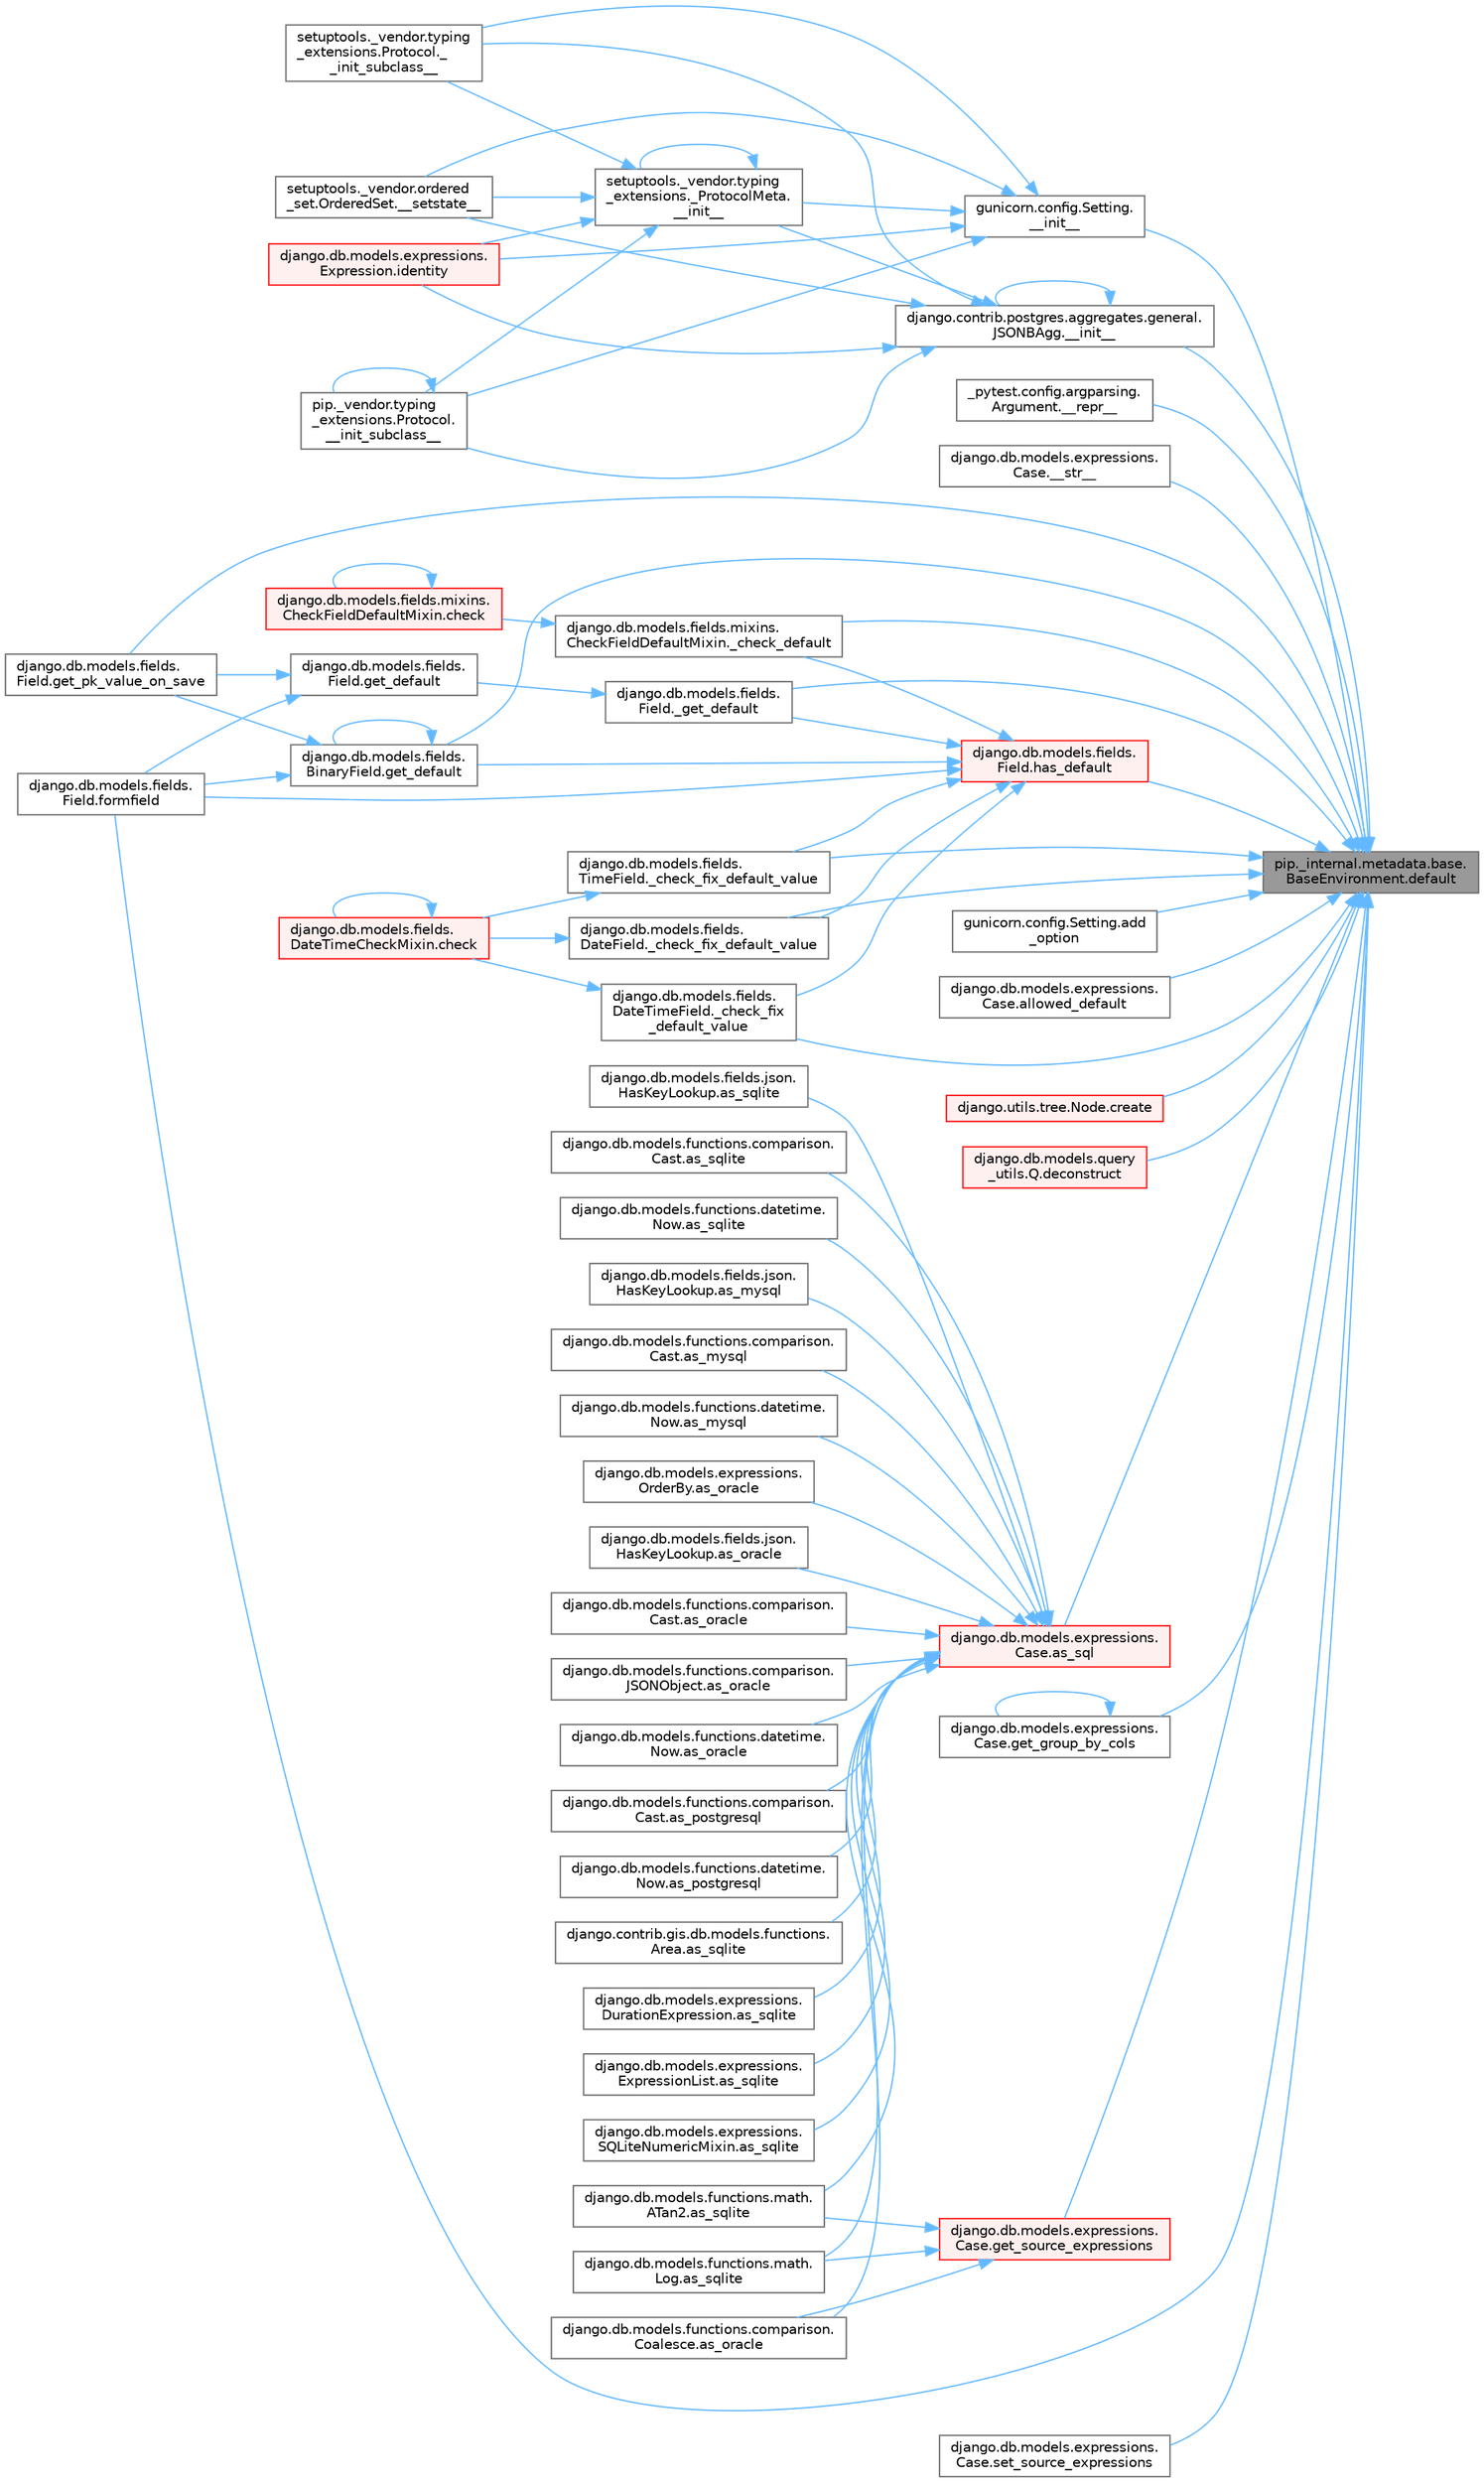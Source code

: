 digraph "pip._internal.metadata.base.BaseEnvironment.default"
{
 // LATEX_PDF_SIZE
  bgcolor="transparent";
  edge [fontname=Helvetica,fontsize=10,labelfontname=Helvetica,labelfontsize=10];
  node [fontname=Helvetica,fontsize=10,shape=box,height=0.2,width=0.4];
  rankdir="RL";
  Node1 [id="Node000001",label="pip._internal.metadata.base.\lBaseEnvironment.default",height=0.2,width=0.4,color="gray40", fillcolor="grey60", style="filled", fontcolor="black",tooltip=" "];
  Node1 -> Node2 [id="edge1_Node000001_Node000002",dir="back",color="steelblue1",style="solid",tooltip=" "];
  Node2 [id="Node000002",label="django.contrib.postgres.aggregates.general.\lJSONBAgg.__init__",height=0.2,width=0.4,color="grey40", fillcolor="white", style="filled",URL="$classdjango_1_1contrib_1_1postgres_1_1aggregates_1_1general_1_1_j_s_o_n_b_agg.html#aa39cd664a8b14d90239be69e6599fd7f",tooltip=" "];
  Node2 -> Node2 [id="edge2_Node000002_Node000002",dir="back",color="steelblue1",style="solid",tooltip=" "];
  Node2 -> Node3 [id="edge3_Node000002_Node000003",dir="back",color="steelblue1",style="solid",tooltip=" "];
  Node3 [id="Node000003",label="setuptools._vendor.typing\l_extensions._ProtocolMeta.\l__init__",height=0.2,width=0.4,color="grey40", fillcolor="white", style="filled",URL="$classsetuptools_1_1__vendor_1_1typing__extensions_1_1___protocol_meta.html#a7bbaff8ac6d19534b46bca363ee0b43a",tooltip=" "];
  Node3 -> Node3 [id="edge4_Node000003_Node000003",dir="back",color="steelblue1",style="solid",tooltip=" "];
  Node3 -> Node4 [id="edge5_Node000003_Node000004",dir="back",color="steelblue1",style="solid",tooltip=" "];
  Node4 [id="Node000004",label="pip._vendor.typing\l_extensions.Protocol.\l__init_subclass__",height=0.2,width=0.4,color="grey40", fillcolor="white", style="filled",URL="$classpip_1_1__vendor_1_1typing__extensions_1_1_protocol.html#a2916efc86cebb8aba6deb7fd30b33988",tooltip=" "];
  Node4 -> Node4 [id="edge6_Node000004_Node000004",dir="back",color="steelblue1",style="solid",tooltip=" "];
  Node3 -> Node5 [id="edge7_Node000003_Node000005",dir="back",color="steelblue1",style="solid",tooltip=" "];
  Node5 [id="Node000005",label="setuptools._vendor.typing\l_extensions.Protocol._\l_init_subclass__",height=0.2,width=0.4,color="grey40", fillcolor="white", style="filled",URL="$classsetuptools_1_1__vendor_1_1typing__extensions_1_1_protocol.html#ac6cbebc092a4724ab3704c5334059874",tooltip=" "];
  Node3 -> Node6 [id="edge8_Node000003_Node000006",dir="back",color="steelblue1",style="solid",tooltip=" "];
  Node6 [id="Node000006",label="setuptools._vendor.ordered\l_set.OrderedSet.__setstate__",height=0.2,width=0.4,color="grey40", fillcolor="white", style="filled",URL="$classsetuptools_1_1__vendor_1_1ordered__set_1_1_ordered_set.html#aa7f7de9d987829525d06db565fe1b4a1",tooltip=" "];
  Node3 -> Node7 [id="edge9_Node000003_Node000007",dir="back",color="steelblue1",style="solid",tooltip=" "];
  Node7 [id="Node000007",label="django.db.models.expressions.\lExpression.identity",height=0.2,width=0.4,color="red", fillcolor="#FFF0F0", style="filled",URL="$classdjango_1_1db_1_1models_1_1expressions_1_1_expression.html#a10048810b5eb8641acf3bc150731b925",tooltip=" "];
  Node2 -> Node4 [id="edge10_Node000002_Node000004",dir="back",color="steelblue1",style="solid",tooltip=" "];
  Node2 -> Node5 [id="edge11_Node000002_Node000005",dir="back",color="steelblue1",style="solid",tooltip=" "];
  Node2 -> Node6 [id="edge12_Node000002_Node000006",dir="back",color="steelblue1",style="solid",tooltip=" "];
  Node2 -> Node7 [id="edge13_Node000002_Node000007",dir="back",color="steelblue1",style="solid",tooltip=" "];
  Node1 -> Node34 [id="edge14_Node000001_Node000034",dir="back",color="steelblue1",style="solid",tooltip=" "];
  Node34 [id="Node000034",label="gunicorn.config.Setting.\l__init__",height=0.2,width=0.4,color="grey40", fillcolor="white", style="filled",URL="$classgunicorn_1_1config_1_1_setting.html#aca1cb2d38bdd9b92194f85913daaaa53",tooltip=" "];
  Node34 -> Node3 [id="edge15_Node000034_Node000003",dir="back",color="steelblue1",style="solid",tooltip=" "];
  Node34 -> Node4 [id="edge16_Node000034_Node000004",dir="back",color="steelblue1",style="solid",tooltip=" "];
  Node34 -> Node5 [id="edge17_Node000034_Node000005",dir="back",color="steelblue1",style="solid",tooltip=" "];
  Node34 -> Node6 [id="edge18_Node000034_Node000006",dir="back",color="steelblue1",style="solid",tooltip=" "];
  Node34 -> Node7 [id="edge19_Node000034_Node000007",dir="back",color="steelblue1",style="solid",tooltip=" "];
  Node1 -> Node35 [id="edge20_Node000001_Node000035",dir="back",color="steelblue1",style="solid",tooltip=" "];
  Node35 [id="Node000035",label="_pytest.config.argparsing.\lArgument.__repr__",height=0.2,width=0.4,color="grey40", fillcolor="white", style="filled",URL="$class__pytest_1_1config_1_1argparsing_1_1_argument.html#ae1d42948166a54f96dd47ac023b5ba1c",tooltip=" "];
  Node1 -> Node36 [id="edge21_Node000001_Node000036",dir="back",color="steelblue1",style="solid",tooltip=" "];
  Node36 [id="Node000036",label="django.db.models.expressions.\lCase.__str__",height=0.2,width=0.4,color="grey40", fillcolor="white", style="filled",URL="$classdjango_1_1db_1_1models_1_1expressions_1_1_case.html#a397d690177fcfa1a0aedf652751d2efb",tooltip=" "];
  Node1 -> Node37 [id="edge22_Node000001_Node000037",dir="back",color="steelblue1",style="solid",tooltip=" "];
  Node37 [id="Node000037",label="django.db.models.fields.mixins.\lCheckFieldDefaultMixin._check_default",height=0.2,width=0.4,color="grey40", fillcolor="white", style="filled",URL="$classdjango_1_1db_1_1models_1_1fields_1_1mixins_1_1_check_field_default_mixin.html#a889fcb2e55c90bbac69603978ed5e2fd",tooltip=" "];
  Node37 -> Node38 [id="edge23_Node000037_Node000038",dir="back",color="steelblue1",style="solid",tooltip=" "];
  Node38 [id="Node000038",label="django.db.models.fields.mixins.\lCheckFieldDefaultMixin.check",height=0.2,width=0.4,color="red", fillcolor="#FFF0F0", style="filled",URL="$classdjango_1_1db_1_1models_1_1fields_1_1mixins_1_1_check_field_default_mixin.html#a60e678d87f918980b2665c9586ac6e30",tooltip=" "];
  Node38 -> Node38 [id="edge24_Node000038_Node000038",dir="back",color="steelblue1",style="solid",tooltip=" "];
  Node1 -> Node3183 [id="edge25_Node000001_Node003183",dir="back",color="steelblue1",style="solid",tooltip=" "];
  Node3183 [id="Node003183",label="django.db.models.fields.\lDateField._check_fix_default_value",height=0.2,width=0.4,color="grey40", fillcolor="white", style="filled",URL="$classdjango_1_1db_1_1models_1_1fields_1_1_date_field.html#acad312c8267ad6a4d6daa17634ce3da0",tooltip=" "];
  Node3183 -> Node3184 [id="edge26_Node003183_Node003184",dir="back",color="steelblue1",style="solid",tooltip=" "];
  Node3184 [id="Node003184",label="django.db.models.fields.\lDateTimeCheckMixin.check",height=0.2,width=0.4,color="red", fillcolor="#FFF0F0", style="filled",URL="$classdjango_1_1db_1_1models_1_1fields_1_1_date_time_check_mixin.html#ab7287b8bf80b28f6f50dec25d9a67a3a",tooltip=" "];
  Node3184 -> Node3184 [id="edge27_Node003184_Node003184",dir="back",color="steelblue1",style="solid",tooltip=" "];
  Node1 -> Node3185 [id="edge28_Node000001_Node003185",dir="back",color="steelblue1",style="solid",tooltip=" "];
  Node3185 [id="Node003185",label="django.db.models.fields.\lDateTimeField._check_fix\l_default_value",height=0.2,width=0.4,color="grey40", fillcolor="white", style="filled",URL="$classdjango_1_1db_1_1models_1_1fields_1_1_date_time_field.html#ad2a42e7bb3198c3bcf251d42b7c58dbe",tooltip=" "];
  Node3185 -> Node3184 [id="edge29_Node003185_Node003184",dir="back",color="steelblue1",style="solid",tooltip=" "];
  Node1 -> Node3186 [id="edge30_Node000001_Node003186",dir="back",color="steelblue1",style="solid",tooltip=" "];
  Node3186 [id="Node003186",label="django.db.models.fields.\lTimeField._check_fix_default_value",height=0.2,width=0.4,color="grey40", fillcolor="white", style="filled",URL="$classdjango_1_1db_1_1models_1_1fields_1_1_time_field.html#a2a7453f98dddad5b61e3b89f26582997",tooltip=" "];
  Node3186 -> Node3184 [id="edge31_Node003186_Node003184",dir="back",color="steelblue1",style="solid",tooltip=" "];
  Node1 -> Node3187 [id="edge32_Node000001_Node003187",dir="back",color="steelblue1",style="solid",tooltip=" "];
  Node3187 [id="Node003187",label="django.db.models.fields.\lField._get_default",height=0.2,width=0.4,color="grey40", fillcolor="white", style="filled",URL="$classdjango_1_1db_1_1models_1_1fields_1_1_field.html#a7a0451cc54b47b7ea392c49a8dde8053",tooltip=" "];
  Node3187 -> Node3188 [id="edge33_Node003187_Node003188",dir="back",color="steelblue1",style="solid",tooltip=" "];
  Node3188 [id="Node003188",label="django.db.models.fields.\lField.get_default",height=0.2,width=0.4,color="grey40", fillcolor="white", style="filled",URL="$classdjango_1_1db_1_1models_1_1fields_1_1_field.html#affffaab408849d41bbf343671f1b1ef9",tooltip=" "];
  Node3188 -> Node1882 [id="edge34_Node003188_Node001882",dir="back",color="steelblue1",style="solid",tooltip=" "];
  Node1882 [id="Node001882",label="django.db.models.fields.\lField.formfield",height=0.2,width=0.4,color="grey40", fillcolor="white", style="filled",URL="$classdjango_1_1db_1_1models_1_1fields_1_1_field.html#a1822195647a4e308ad17ccbeab6ea120",tooltip=" "];
  Node3188 -> Node2722 [id="edge35_Node003188_Node002722",dir="back",color="steelblue1",style="solid",tooltip=" "];
  Node2722 [id="Node002722",label="django.db.models.fields.\lField.get_pk_value_on_save",height=0.2,width=0.4,color="grey40", fillcolor="white", style="filled",URL="$classdjango_1_1db_1_1models_1_1fields_1_1_field.html#a245fcb3f231ff99678847ac2c75f7e3f",tooltip=" "];
  Node1 -> Node1135 [id="edge36_Node000001_Node001135",dir="back",color="steelblue1",style="solid",tooltip=" "];
  Node1135 [id="Node001135",label="gunicorn.config.Setting.add\l_option",height=0.2,width=0.4,color="grey40", fillcolor="white", style="filled",URL="$classgunicorn_1_1config_1_1_setting.html#af1ab1126499f420dda1b77b038a8283d",tooltip=" "];
  Node1 -> Node3189 [id="edge37_Node000001_Node003189",dir="back",color="steelblue1",style="solid",tooltip=" "];
  Node3189 [id="Node003189",label="django.db.models.expressions.\lCase.allowed_default",height=0.2,width=0.4,color="grey40", fillcolor="white", style="filled",URL="$classdjango_1_1db_1_1models_1_1expressions_1_1_case.html#afef091e57b2b92ac02a876a866b1cb34",tooltip=" "];
  Node1 -> Node1002 [id="edge38_Node000001_Node001002",dir="back",color="steelblue1",style="solid",tooltip=" "];
  Node1002 [id="Node001002",label="django.db.models.expressions.\lCase.as_sql",height=0.2,width=0.4,color="red", fillcolor="#FFF0F0", style="filled",URL="$classdjango_1_1db_1_1models_1_1expressions_1_1_case.html#a41d0d2712521088615ae784d16c4b2fb",tooltip=" "];
  Node1002 -> Node322 [id="edge39_Node001002_Node000322",dir="back",color="steelblue1",style="solid",tooltip=" "];
  Node322 [id="Node000322",label="django.db.models.fields.json.\lHasKeyLookup.as_mysql",height=0.2,width=0.4,color="grey40", fillcolor="white", style="filled",URL="$classdjango_1_1db_1_1models_1_1fields_1_1json_1_1_has_key_lookup.html#a10f67427287f2c0ea32513ca6f481e96",tooltip=" "];
  Node1002 -> Node323 [id="edge40_Node001002_Node000323",dir="back",color="steelblue1",style="solid",tooltip=" "];
  Node323 [id="Node000323",label="django.db.models.functions.comparison.\lCast.as_mysql",height=0.2,width=0.4,color="grey40", fillcolor="white", style="filled",URL="$classdjango_1_1db_1_1models_1_1functions_1_1comparison_1_1_cast.html#a447737891e955909c6a381529a67a84e",tooltip=" "];
  Node1002 -> Node324 [id="edge41_Node001002_Node000324",dir="back",color="steelblue1",style="solid",tooltip=" "];
  Node324 [id="Node000324",label="django.db.models.functions.datetime.\lNow.as_mysql",height=0.2,width=0.4,color="grey40", fillcolor="white", style="filled",URL="$classdjango_1_1db_1_1models_1_1functions_1_1datetime_1_1_now.html#a070a9334fb198086c0c4e96e9725d92b",tooltip=" "];
  Node1002 -> Node314 [id="edge42_Node001002_Node000314",dir="back",color="steelblue1",style="solid",tooltip=" "];
  Node314 [id="Node000314",label="django.db.models.expressions.\lOrderBy.as_oracle",height=0.2,width=0.4,color="grey40", fillcolor="white", style="filled",URL="$classdjango_1_1db_1_1models_1_1expressions_1_1_order_by.html#af9b6ede9b0df85d6bcf54f983b3a8f6a",tooltip=" "];
  Node1002 -> Node325 [id="edge43_Node001002_Node000325",dir="back",color="steelblue1",style="solid",tooltip=" "];
  Node325 [id="Node000325",label="django.db.models.fields.json.\lHasKeyLookup.as_oracle",height=0.2,width=0.4,color="grey40", fillcolor="white", style="filled",URL="$classdjango_1_1db_1_1models_1_1fields_1_1json_1_1_has_key_lookup.html#afbb88aa4fb23b3ec3acdc695c2f52398",tooltip=" "];
  Node1002 -> Node326 [id="edge44_Node001002_Node000326",dir="back",color="steelblue1",style="solid",tooltip=" "];
  Node326 [id="Node000326",label="django.db.models.functions.comparison.\lCast.as_oracle",height=0.2,width=0.4,color="grey40", fillcolor="white", style="filled",URL="$classdjango_1_1db_1_1models_1_1functions_1_1comparison_1_1_cast.html#ad466cd7ca85dc257d9e2718f41a263ec",tooltip=" "];
  Node1002 -> Node315 [id="edge45_Node001002_Node000315",dir="back",color="steelblue1",style="solid",tooltip=" "];
  Node315 [id="Node000315",label="django.db.models.functions.comparison.\lCoalesce.as_oracle",height=0.2,width=0.4,color="grey40", fillcolor="white", style="filled",URL="$classdjango_1_1db_1_1models_1_1functions_1_1comparison_1_1_coalesce.html#a1bbeea180ef3ef4d8ba5d51d33d6ef85",tooltip=" "];
  Node1002 -> Node327 [id="edge46_Node001002_Node000327",dir="back",color="steelblue1",style="solid",tooltip=" "];
  Node327 [id="Node000327",label="django.db.models.functions.comparison.\lJSONObject.as_oracle",height=0.2,width=0.4,color="grey40", fillcolor="white", style="filled",URL="$classdjango_1_1db_1_1models_1_1functions_1_1comparison_1_1_j_s_o_n_object.html#a4b4fa1161d27b0a9bbbdd0370e9af364",tooltip=" "];
  Node1002 -> Node328 [id="edge47_Node001002_Node000328",dir="back",color="steelblue1",style="solid",tooltip=" "];
  Node328 [id="Node000328",label="django.db.models.functions.datetime.\lNow.as_oracle",height=0.2,width=0.4,color="grey40", fillcolor="white", style="filled",URL="$classdjango_1_1db_1_1models_1_1functions_1_1datetime_1_1_now.html#ad5e1ae918a5c4d39f675f98280440538",tooltip=" "];
  Node1002 -> Node329 [id="edge48_Node001002_Node000329",dir="back",color="steelblue1",style="solid",tooltip=" "];
  Node329 [id="Node000329",label="django.db.models.functions.comparison.\lCast.as_postgresql",height=0.2,width=0.4,color="grey40", fillcolor="white", style="filled",URL="$classdjango_1_1db_1_1models_1_1functions_1_1comparison_1_1_cast.html#ae51aa6aa6fe8ca7064d8bca2f8e05188",tooltip=" "];
  Node1002 -> Node330 [id="edge49_Node001002_Node000330",dir="back",color="steelblue1",style="solid",tooltip=" "];
  Node330 [id="Node000330",label="django.db.models.functions.datetime.\lNow.as_postgresql",height=0.2,width=0.4,color="grey40", fillcolor="white", style="filled",URL="$classdjango_1_1db_1_1models_1_1functions_1_1datetime_1_1_now.html#af1402a88867fc6d69f3f56f655f37fca",tooltip=" "];
  Node1002 -> Node331 [id="edge50_Node001002_Node000331",dir="back",color="steelblue1",style="solid",tooltip=" "];
  Node331 [id="Node000331",label="django.contrib.gis.db.models.functions.\lArea.as_sqlite",height=0.2,width=0.4,color="grey40", fillcolor="white", style="filled",URL="$classdjango_1_1contrib_1_1gis_1_1db_1_1models_1_1functions_1_1_area.html#ab8bfa3d35d4368e04318069dd28bd2ca",tooltip=" "];
  Node1002 -> Node332 [id="edge51_Node001002_Node000332",dir="back",color="steelblue1",style="solid",tooltip=" "];
  Node332 [id="Node000332",label="django.db.models.expressions.\lDurationExpression.as_sqlite",height=0.2,width=0.4,color="grey40", fillcolor="white", style="filled",URL="$classdjango_1_1db_1_1models_1_1expressions_1_1_duration_expression.html#a5f33f70ca03904ce9b2e9824652e9fff",tooltip=" "];
  Node1002 -> Node333 [id="edge52_Node001002_Node000333",dir="back",color="steelblue1",style="solid",tooltip=" "];
  Node333 [id="Node000333",label="django.db.models.expressions.\lExpressionList.as_sqlite",height=0.2,width=0.4,color="grey40", fillcolor="white", style="filled",URL="$classdjango_1_1db_1_1models_1_1expressions_1_1_expression_list.html#ae577275a98dec786535830e8d24aa13e",tooltip=" "];
  Node1002 -> Node334 [id="edge53_Node001002_Node000334",dir="back",color="steelblue1",style="solid",tooltip=" "];
  Node334 [id="Node000334",label="django.db.models.expressions.\lSQLiteNumericMixin.as_sqlite",height=0.2,width=0.4,color="grey40", fillcolor="white", style="filled",URL="$classdjango_1_1db_1_1models_1_1expressions_1_1_s_q_lite_numeric_mixin.html#a7c649b97074b00e095c4ee2b3bc62482",tooltip=" "];
  Node1002 -> Node335 [id="edge54_Node001002_Node000335",dir="back",color="steelblue1",style="solid",tooltip=" "];
  Node335 [id="Node000335",label="django.db.models.fields.json.\lHasKeyLookup.as_sqlite",height=0.2,width=0.4,color="grey40", fillcolor="white", style="filled",URL="$classdjango_1_1db_1_1models_1_1fields_1_1json_1_1_has_key_lookup.html#aaa01efd0fa197e203c40f6f05b000141",tooltip=" "];
  Node1002 -> Node336 [id="edge55_Node001002_Node000336",dir="back",color="steelblue1",style="solid",tooltip=" "];
  Node336 [id="Node000336",label="django.db.models.functions.comparison.\lCast.as_sqlite",height=0.2,width=0.4,color="grey40", fillcolor="white", style="filled",URL="$classdjango_1_1db_1_1models_1_1functions_1_1comparison_1_1_cast.html#a1943b51797a168ff6a3ad37005086d8c",tooltip=" "];
  Node1002 -> Node337 [id="edge56_Node001002_Node000337",dir="back",color="steelblue1",style="solid",tooltip=" "];
  Node337 [id="Node000337",label="django.db.models.functions.datetime.\lNow.as_sqlite",height=0.2,width=0.4,color="grey40", fillcolor="white", style="filled",URL="$classdjango_1_1db_1_1models_1_1functions_1_1datetime_1_1_now.html#a5525700866738572645141dd6f2ef41c",tooltip=" "];
  Node1002 -> Node338 [id="edge57_Node001002_Node000338",dir="back",color="steelblue1",style="solid",tooltip=" "];
  Node338 [id="Node000338",label="django.db.models.functions.math.\lATan2.as_sqlite",height=0.2,width=0.4,color="grey40", fillcolor="white", style="filled",URL="$classdjango_1_1db_1_1models_1_1functions_1_1math_1_1_a_tan2.html#ac343d11000341dfc431de19f416ea4b6",tooltip=" "];
  Node1002 -> Node339 [id="edge58_Node001002_Node000339",dir="back",color="steelblue1",style="solid",tooltip=" "];
  Node339 [id="Node000339",label="django.db.models.functions.math.\lLog.as_sqlite",height=0.2,width=0.4,color="grey40", fillcolor="white", style="filled",URL="$classdjango_1_1db_1_1models_1_1functions_1_1math_1_1_log.html#afcc146563033738d87dd1dc17d005111",tooltip=" "];
  Node1 -> Node3190 [id="edge59_Node000001_Node003190",dir="back",color="steelblue1",style="solid",tooltip=" "];
  Node3190 [id="Node003190",label="django.utils.tree.Node.create",height=0.2,width=0.4,color="red", fillcolor="#FFF0F0", style="filled",URL="$classdjango_1_1utils_1_1tree_1_1_node.html#aad005cf8ada5103830a8d3161ca8e705",tooltip=" "];
  Node1 -> Node1201 [id="edge60_Node000001_Node001201",dir="back",color="steelblue1",style="solid",tooltip=" "];
  Node1201 [id="Node001201",label="django.db.models.query\l_utils.Q.deconstruct",height=0.2,width=0.4,color="red", fillcolor="#FFF0F0", style="filled",URL="$classdjango_1_1db_1_1models_1_1query__utils_1_1_q.html#ac606e6b94b4af8af0edbd144709ff4d9",tooltip=" "];
  Node1 -> Node1882 [id="edge61_Node000001_Node001882",dir="back",color="steelblue1",style="solid",tooltip=" "];
  Node1 -> Node3191 [id="edge62_Node000001_Node003191",dir="back",color="steelblue1",style="solid",tooltip=" "];
  Node3191 [id="Node003191",label="django.db.models.fields.\lBinaryField.get_default",height=0.2,width=0.4,color="grey40", fillcolor="white", style="filled",URL="$classdjango_1_1db_1_1models_1_1fields_1_1_binary_field.html#a845c3b8aa3ebcd52fa7e68950510de47",tooltip=" "];
  Node3191 -> Node1882 [id="edge63_Node003191_Node001882",dir="back",color="steelblue1",style="solid",tooltip=" "];
  Node3191 -> Node3191 [id="edge64_Node003191_Node003191",dir="back",color="steelblue1",style="solid",tooltip=" "];
  Node3191 -> Node2722 [id="edge65_Node003191_Node002722",dir="back",color="steelblue1",style="solid",tooltip=" "];
  Node1 -> Node3192 [id="edge66_Node000001_Node003192",dir="back",color="steelblue1",style="solid",tooltip=" "];
  Node3192 [id="Node003192",label="django.db.models.expressions.\lCase.get_group_by_cols",height=0.2,width=0.4,color="grey40", fillcolor="white", style="filled",URL="$classdjango_1_1db_1_1models_1_1expressions_1_1_case.html#a505119ccebc019fc986ee7d3ad0a0d2c",tooltip=" "];
  Node3192 -> Node3192 [id="edge67_Node003192_Node003192",dir="back",color="steelblue1",style="solid",tooltip=" "];
  Node1 -> Node2722 [id="edge68_Node000001_Node002722",dir="back",color="steelblue1",style="solid",tooltip=" "];
  Node1 -> Node3193 [id="edge69_Node000001_Node003193",dir="back",color="steelblue1",style="solid",tooltip=" "];
  Node3193 [id="Node003193",label="django.db.models.expressions.\lCase.get_source_expressions",height=0.2,width=0.4,color="red", fillcolor="#FFF0F0", style="filled",URL="$classdjango_1_1db_1_1models_1_1expressions_1_1_case.html#a342de2ff64d7b1a41e1a86d89dee51b4",tooltip=" "];
  Node3193 -> Node315 [id="edge70_Node003193_Node000315",dir="back",color="steelblue1",style="solid",tooltip=" "];
  Node3193 -> Node338 [id="edge71_Node003193_Node000338",dir="back",color="steelblue1",style="solid",tooltip=" "];
  Node3193 -> Node339 [id="edge72_Node003193_Node000339",dir="back",color="steelblue1",style="solid",tooltip=" "];
  Node1 -> Node3194 [id="edge73_Node000001_Node003194",dir="back",color="steelblue1",style="solid",tooltip=" "];
  Node3194 [id="Node003194",label="django.db.models.fields.\lField.has_default",height=0.2,width=0.4,color="red", fillcolor="#FFF0F0", style="filled",URL="$classdjango_1_1db_1_1models_1_1fields_1_1_field.html#a2c3670148264fc98b68212b43a464df6",tooltip=" "];
  Node3194 -> Node37 [id="edge74_Node003194_Node000037",dir="back",color="steelblue1",style="solid",tooltip=" "];
  Node3194 -> Node3183 [id="edge75_Node003194_Node003183",dir="back",color="steelblue1",style="solid",tooltip=" "];
  Node3194 -> Node3185 [id="edge76_Node003194_Node003185",dir="back",color="steelblue1",style="solid",tooltip=" "];
  Node3194 -> Node3186 [id="edge77_Node003194_Node003186",dir="back",color="steelblue1",style="solid",tooltip=" "];
  Node3194 -> Node3187 [id="edge78_Node003194_Node003187",dir="back",color="steelblue1",style="solid",tooltip=" "];
  Node3194 -> Node1882 [id="edge79_Node003194_Node001882",dir="back",color="steelblue1",style="solid",tooltip=" "];
  Node3194 -> Node3191 [id="edge80_Node003194_Node003191",dir="back",color="steelblue1",style="solid",tooltip=" "];
  Node1 -> Node3195 [id="edge81_Node000001_Node003195",dir="back",color="steelblue1",style="solid",tooltip=" "];
  Node3195 [id="Node003195",label="django.db.models.expressions.\lCase.set_source_expressions",height=0.2,width=0.4,color="grey40", fillcolor="white", style="filled",URL="$classdjango_1_1db_1_1models_1_1expressions_1_1_case.html#a9f12bca21e52d47bfff4651d30be4cce",tooltip=" "];
}
